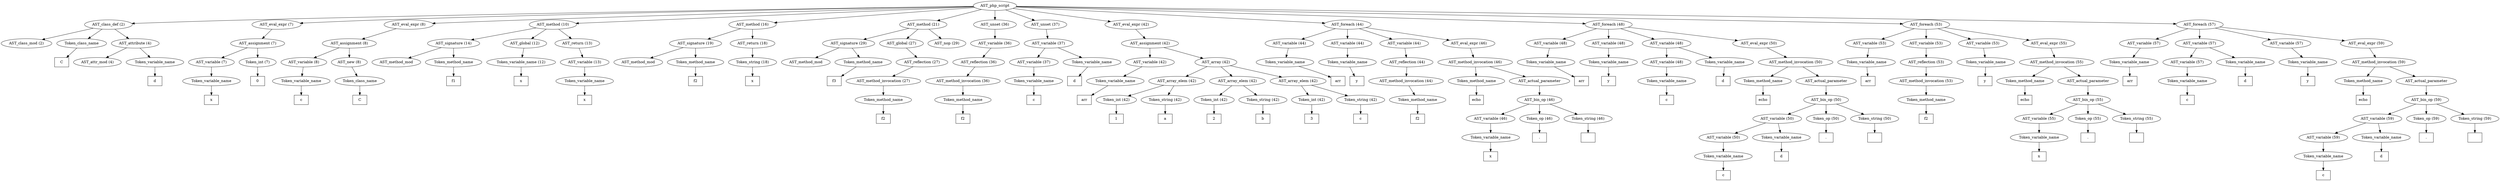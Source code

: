 /*
 * AST in dot format generated by phc -- the PHP compiler
 */

digraph AST {
node_0 [label="AST_php_script"];
node_1 [label="AST_class_def (2)"];
node_2 [label="AST_class_mod (2)"];
node_3 [label="Token_class_name"];
node_4 [label="C", shape=box]
node_3 -> node_4;
node_5 [label="AST_attribute (4)"];
node_6 [label="AST_attr_mod (4)"];
node_7 [label="Token_variable_name"];
node_8 [label="d", shape=box]
node_7 -> node_8;
node_5 -> node_7;
node_5 -> node_6;
node_1 -> node_5;
node_1 -> node_3;
node_1 -> node_2;
node_9 [label="AST_eval_expr (7)"];
node_10 [label="AST_assignment (7)"];
node_11 [label="AST_variable (7)"];
node_12 [label="Token_variable_name"];
node_13 [label="x", shape=box]
node_12 -> node_13;
node_11 -> node_12;
node_14 [label="Token_int (7)"];
node_15 [label="0", shape=box]
node_14 -> node_15;
node_10 -> node_14;
node_10 -> node_11;
node_9 -> node_10;
node_16 [label="AST_eval_expr (8)"];
node_17 [label="AST_assignment (8)"];
node_18 [label="AST_variable (8)"];
node_19 [label="Token_variable_name"];
node_20 [label="c", shape=box]
node_19 -> node_20;
node_18 -> node_19;
node_21 [label="AST_new (8)"];
node_22 [label="Token_class_name"];
node_23 [label="C", shape=box]
node_22 -> node_23;
node_21 -> node_22;
node_17 -> node_21;
node_17 -> node_18;
node_16 -> node_17;
node_24 [label="AST_method (10)"];
node_25 [label="AST_signature (14)"];
node_26 [label="AST_method_mod"];
node_27 [label="Token_method_name"];
node_28 [label="f1", shape=box]
node_27 -> node_28;
node_25 -> node_27;
node_25 -> node_26;
node_29 [label="AST_global (12)"];
node_30 [label="Token_variable_name (12)"];
node_31 [label="x", shape=box]
node_30 -> node_31;
node_29 -> node_30;
node_32 [label="AST_return (13)"];
node_33 [label="AST_variable (13)"];
node_34 [label="Token_variable_name"];
node_35 [label="x", shape=box]
node_34 -> node_35;
node_33 -> node_34;
node_32 -> node_33;
node_24 -> node_32;
node_24 -> node_29;
node_24 -> node_25;
node_36 [label="AST_method (16)"];
node_37 [label="AST_signature (19)"];
node_38 [label="AST_method_mod"];
node_39 [label="Token_method_name"];
node_40 [label="f2", shape=box]
node_39 -> node_40;
node_37 -> node_39;
node_37 -> node_38;
node_41 [label="AST_return (18)"];
node_42 [label="Token_string (18)"];
node_43 [label="x", shape=box]
node_42 -> node_43;
node_41 -> node_42;
node_36 -> node_41;
node_36 -> node_37;
node_44 [label="AST_method (21)"];
node_45 [label="AST_signature (29)"];
node_46 [label="AST_method_mod"];
node_47 [label="Token_method_name"];
node_48 [label="f3", shape=box]
node_47 -> node_48;
node_45 -> node_47;
node_45 -> node_46;
node_49 [label="AST_global (27)"];
node_50 [label="AST_reflection (27)"];
node_51 [label="AST_method_invocation (27)"];
node_52 [label="Token_method_name"];
node_53 [label="f2", shape=box]
node_52 -> node_53;
node_51 -> node_52;
node_50 -> node_51;
node_49 -> node_50;
node_54 [label="AST_nop (29)"];
node_44 -> node_54;
node_44 -> node_49;
node_44 -> node_45;
node_55 [label="AST_unset (36)"];
node_56 [label="AST_variable (36)"];
node_57 [label="AST_reflection (36)"];
node_58 [label="AST_method_invocation (36)"];
node_59 [label="Token_method_name"];
node_60 [label="f2", shape=box]
node_59 -> node_60;
node_58 -> node_59;
node_57 -> node_58;
node_56 -> node_57;
node_55 -> node_56;
node_61 [label="AST_unset (37)"];
node_62 [label="AST_variable (37)"];
node_63 [label="AST_variable (37)"];
node_64 [label="Token_variable_name"];
node_65 [label="c", shape=box]
node_64 -> node_65;
node_63 -> node_64;
node_66 [label="Token_variable_name"];
node_67 [label="d", shape=box]
node_66 -> node_67;
node_62 -> node_66;
node_62 -> node_63;
node_61 -> node_62;
node_68 [label="AST_eval_expr (42)"];
node_69 [label="AST_assignment (42)"];
node_70 [label="AST_variable (42)"];
node_71 [label="Token_variable_name"];
node_72 [label="arr", shape=box]
node_71 -> node_72;
node_70 -> node_71;
node_73 [label="AST_array (42)"];
node_74 [label="AST_array_elem (42)"];
node_75 [label="Token_int (42)"];
node_76 [label="1", shape=box]
node_75 -> node_76;
node_77 [label="Token_string (42)"];
node_78 [label="a", shape=box]
node_77 -> node_78;
node_74 -> node_77;
node_74 -> node_75;
node_79 [label="AST_array_elem (42)"];
node_80 [label="Token_int (42)"];
node_81 [label="2", shape=box]
node_80 -> node_81;
node_82 [label="Token_string (42)"];
node_83 [label="b", shape=box]
node_82 -> node_83;
node_79 -> node_82;
node_79 -> node_80;
node_84 [label="AST_array_elem (42)"];
node_85 [label="Token_int (42)"];
node_86 [label="3", shape=box]
node_85 -> node_86;
node_87 [label="Token_string (42)"];
node_88 [label="c", shape=box]
node_87 -> node_88;
node_84 -> node_87;
node_84 -> node_85;
node_73 -> node_84;
node_73 -> node_79;
node_73 -> node_74;
node_69 -> node_73;
node_69 -> node_70;
node_68 -> node_69;
node_89 [label="AST_foreach (44)"];
node_90 [label="AST_variable (44)"];
node_91 [label="Token_variable_name"];
node_92 [label="arr", shape=box]
node_91 -> node_92;
node_90 -> node_91;
node_93 [label="AST_variable (44)"];
node_94 [label="Token_variable_name"];
node_95 [label="y", shape=box]
node_94 -> node_95;
node_93 -> node_94;
node_96 [label="AST_variable (44)"];
node_97 [label="AST_reflection (44)"];
node_98 [label="AST_method_invocation (44)"];
node_99 [label="Token_method_name"];
node_100 [label="f2", shape=box]
node_99 -> node_100;
node_98 -> node_99;
node_97 -> node_98;
node_96 -> node_97;
node_101 [label="AST_eval_expr (46)"];
node_102 [label="AST_method_invocation (46)"];
node_103 [label="Token_method_name"];
node_104 [label="echo", shape=box]
node_103 -> node_104;
node_105 [label="AST_actual_parameter"];
node_106 [label="AST_bin_op (46)"];
node_107 [label="AST_variable (46)"];
node_108 [label="Token_variable_name"];
node_109 [label="x", shape=box]
node_108 -> node_109;
node_107 -> node_108;
node_110 [label="Token_op (46)"];
node_111 [label=".", shape=box]
node_110 -> node_111;
node_112 [label="Token_string (46)"];
node_113 [label="", shape=box]
node_112 -> node_113;
node_106 -> node_112;
node_106 -> node_110;
node_106 -> node_107;
node_105 -> node_106;
node_102 -> node_105;
node_102 -> node_103;
node_101 -> node_102;
node_89 -> node_101;
node_89 -> node_96;
node_89 -> node_93;
node_89 -> node_90;
node_114 [label="AST_foreach (48)"];
node_115 [label="AST_variable (48)"];
node_116 [label="Token_variable_name"];
node_117 [label="arr", shape=box]
node_116 -> node_117;
node_115 -> node_116;
node_118 [label="AST_variable (48)"];
node_119 [label="Token_variable_name"];
node_120 [label="y", shape=box]
node_119 -> node_120;
node_118 -> node_119;
node_121 [label="AST_variable (48)"];
node_122 [label="AST_variable (48)"];
node_123 [label="Token_variable_name"];
node_124 [label="c", shape=box]
node_123 -> node_124;
node_122 -> node_123;
node_125 [label="Token_variable_name"];
node_126 [label="d", shape=box]
node_125 -> node_126;
node_121 -> node_125;
node_121 -> node_122;
node_127 [label="AST_eval_expr (50)"];
node_128 [label="AST_method_invocation (50)"];
node_129 [label="Token_method_name"];
node_130 [label="echo", shape=box]
node_129 -> node_130;
node_131 [label="AST_actual_parameter"];
node_132 [label="AST_bin_op (50)"];
node_133 [label="AST_variable (50)"];
node_134 [label="AST_variable (50)"];
node_135 [label="Token_variable_name"];
node_136 [label="c", shape=box]
node_135 -> node_136;
node_134 -> node_135;
node_137 [label="Token_variable_name"];
node_138 [label="d", shape=box]
node_137 -> node_138;
node_133 -> node_137;
node_133 -> node_134;
node_139 [label="Token_op (50)"];
node_140 [label=".", shape=box]
node_139 -> node_140;
node_141 [label="Token_string (50)"];
node_142 [label="", shape=box]
node_141 -> node_142;
node_132 -> node_141;
node_132 -> node_139;
node_132 -> node_133;
node_131 -> node_132;
node_128 -> node_131;
node_128 -> node_129;
node_127 -> node_128;
node_114 -> node_127;
node_114 -> node_121;
node_114 -> node_118;
node_114 -> node_115;
node_143 [label="AST_foreach (53)"];
node_144 [label="AST_variable (53)"];
node_145 [label="Token_variable_name"];
node_146 [label="arr", shape=box]
node_145 -> node_146;
node_144 -> node_145;
node_147 [label="AST_variable (53)"];
node_148 [label="AST_reflection (53)"];
node_149 [label="AST_method_invocation (53)"];
node_150 [label="Token_method_name"];
node_151 [label="f2", shape=box]
node_150 -> node_151;
node_149 -> node_150;
node_148 -> node_149;
node_147 -> node_148;
node_152 [label="AST_variable (53)"];
node_153 [label="Token_variable_name"];
node_154 [label="y", shape=box]
node_153 -> node_154;
node_152 -> node_153;
node_155 [label="AST_eval_expr (55)"];
node_156 [label="AST_method_invocation (55)"];
node_157 [label="Token_method_name"];
node_158 [label="echo", shape=box]
node_157 -> node_158;
node_159 [label="AST_actual_parameter"];
node_160 [label="AST_bin_op (55)"];
node_161 [label="AST_variable (55)"];
node_162 [label="Token_variable_name"];
node_163 [label="x", shape=box]
node_162 -> node_163;
node_161 -> node_162;
node_164 [label="Token_op (55)"];
node_165 [label=".", shape=box]
node_164 -> node_165;
node_166 [label="Token_string (55)"];
node_167 [label="", shape=box]
node_166 -> node_167;
node_160 -> node_166;
node_160 -> node_164;
node_160 -> node_161;
node_159 -> node_160;
node_156 -> node_159;
node_156 -> node_157;
node_155 -> node_156;
node_143 -> node_155;
node_143 -> node_152;
node_143 -> node_147;
node_143 -> node_144;
node_168 [label="AST_foreach (57)"];
node_169 [label="AST_variable (57)"];
node_170 [label="Token_variable_name"];
node_171 [label="arr", shape=box]
node_170 -> node_171;
node_169 -> node_170;
node_172 [label="AST_variable (57)"];
node_173 [label="AST_variable (57)"];
node_174 [label="Token_variable_name"];
node_175 [label="c", shape=box]
node_174 -> node_175;
node_173 -> node_174;
node_176 [label="Token_variable_name"];
node_177 [label="d", shape=box]
node_176 -> node_177;
node_172 -> node_176;
node_172 -> node_173;
node_178 [label="AST_variable (57)"];
node_179 [label="Token_variable_name"];
node_180 [label="y", shape=box]
node_179 -> node_180;
node_178 -> node_179;
node_181 [label="AST_eval_expr (59)"];
node_182 [label="AST_method_invocation (59)"];
node_183 [label="Token_method_name"];
node_184 [label="echo", shape=box]
node_183 -> node_184;
node_185 [label="AST_actual_parameter"];
node_186 [label="AST_bin_op (59)"];
node_187 [label="AST_variable (59)"];
node_188 [label="AST_variable (59)"];
node_189 [label="Token_variable_name"];
node_190 [label="c", shape=box]
node_189 -> node_190;
node_188 -> node_189;
node_191 [label="Token_variable_name"];
node_192 [label="d", shape=box]
node_191 -> node_192;
node_187 -> node_191;
node_187 -> node_188;
node_193 [label="Token_op (59)"];
node_194 [label=".", shape=box]
node_193 -> node_194;
node_195 [label="Token_string (59)"];
node_196 [label="", shape=box]
node_195 -> node_196;
node_186 -> node_195;
node_186 -> node_193;
node_186 -> node_187;
node_185 -> node_186;
node_182 -> node_185;
node_182 -> node_183;
node_181 -> node_182;
node_168 -> node_181;
node_168 -> node_178;
node_168 -> node_172;
node_168 -> node_169;
node_0 -> node_168;
node_0 -> node_143;
node_0 -> node_114;
node_0 -> node_89;
node_0 -> node_68;
node_0 -> node_61;
node_0 -> node_55;
node_0 -> node_44;
node_0 -> node_36;
node_0 -> node_24;
node_0 -> node_16;
node_0 -> node_9;
node_0 -> node_1;
}

